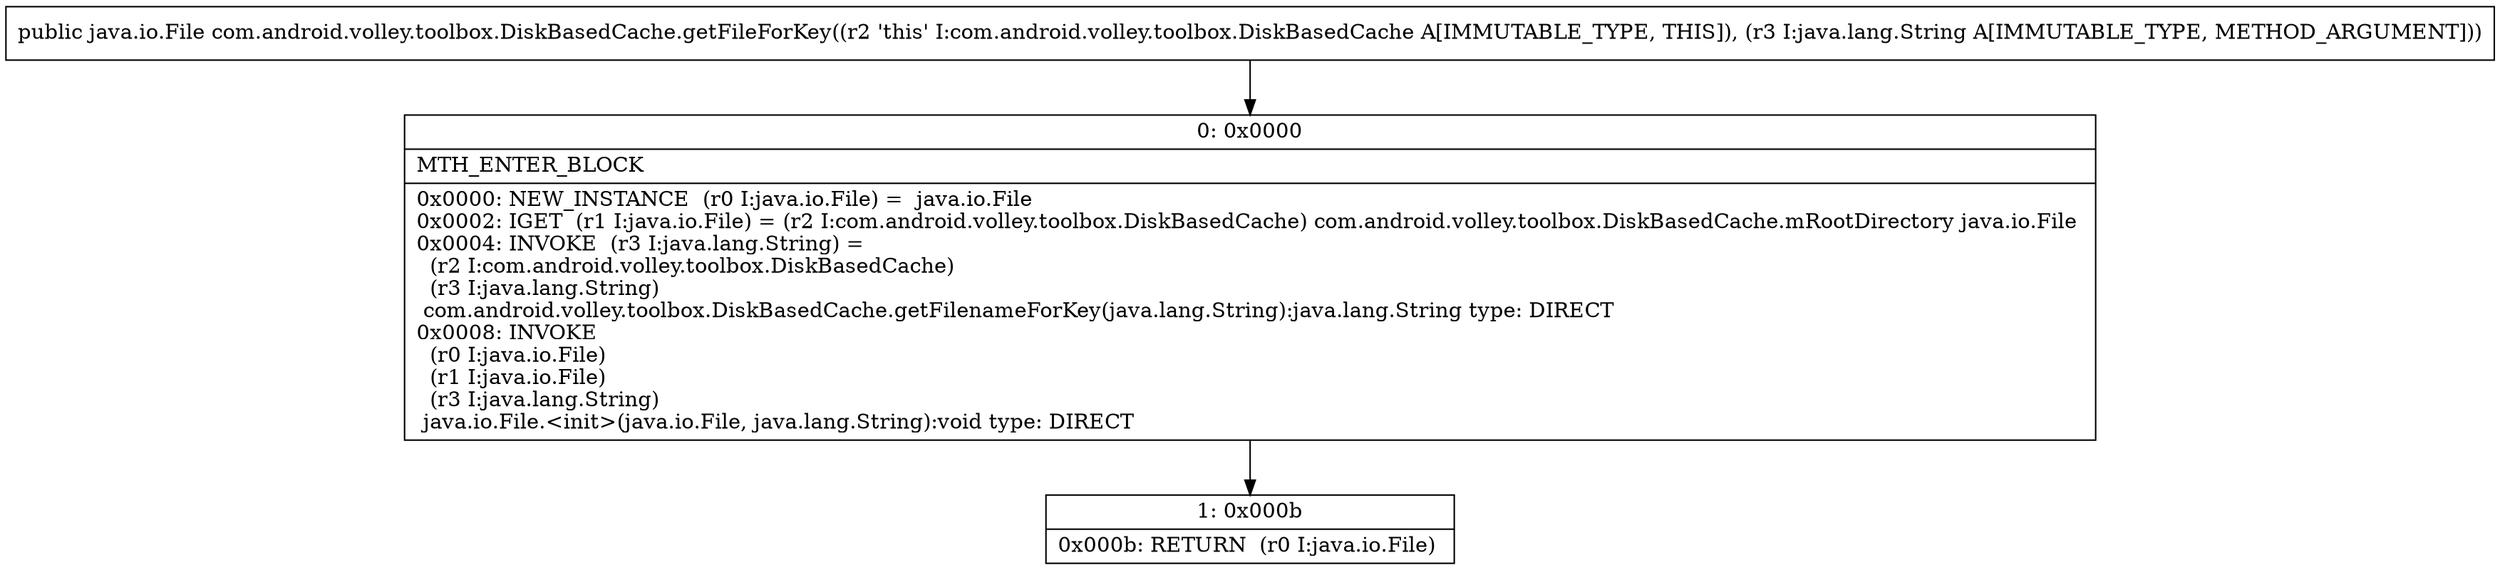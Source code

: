 digraph "CFG forcom.android.volley.toolbox.DiskBasedCache.getFileForKey(Ljava\/lang\/String;)Ljava\/io\/File;" {
Node_0 [shape=record,label="{0\:\ 0x0000|MTH_ENTER_BLOCK\l|0x0000: NEW_INSTANCE  (r0 I:java.io.File) =  java.io.File \l0x0002: IGET  (r1 I:java.io.File) = (r2 I:com.android.volley.toolbox.DiskBasedCache) com.android.volley.toolbox.DiskBasedCache.mRootDirectory java.io.File \l0x0004: INVOKE  (r3 I:java.lang.String) = \l  (r2 I:com.android.volley.toolbox.DiskBasedCache)\l  (r3 I:java.lang.String)\l com.android.volley.toolbox.DiskBasedCache.getFilenameForKey(java.lang.String):java.lang.String type: DIRECT \l0x0008: INVOKE  \l  (r0 I:java.io.File)\l  (r1 I:java.io.File)\l  (r3 I:java.lang.String)\l java.io.File.\<init\>(java.io.File, java.lang.String):void type: DIRECT \l}"];
Node_1 [shape=record,label="{1\:\ 0x000b|0x000b: RETURN  (r0 I:java.io.File) \l}"];
MethodNode[shape=record,label="{public java.io.File com.android.volley.toolbox.DiskBasedCache.getFileForKey((r2 'this' I:com.android.volley.toolbox.DiskBasedCache A[IMMUTABLE_TYPE, THIS]), (r3 I:java.lang.String A[IMMUTABLE_TYPE, METHOD_ARGUMENT])) }"];
MethodNode -> Node_0;
Node_0 -> Node_1;
}

